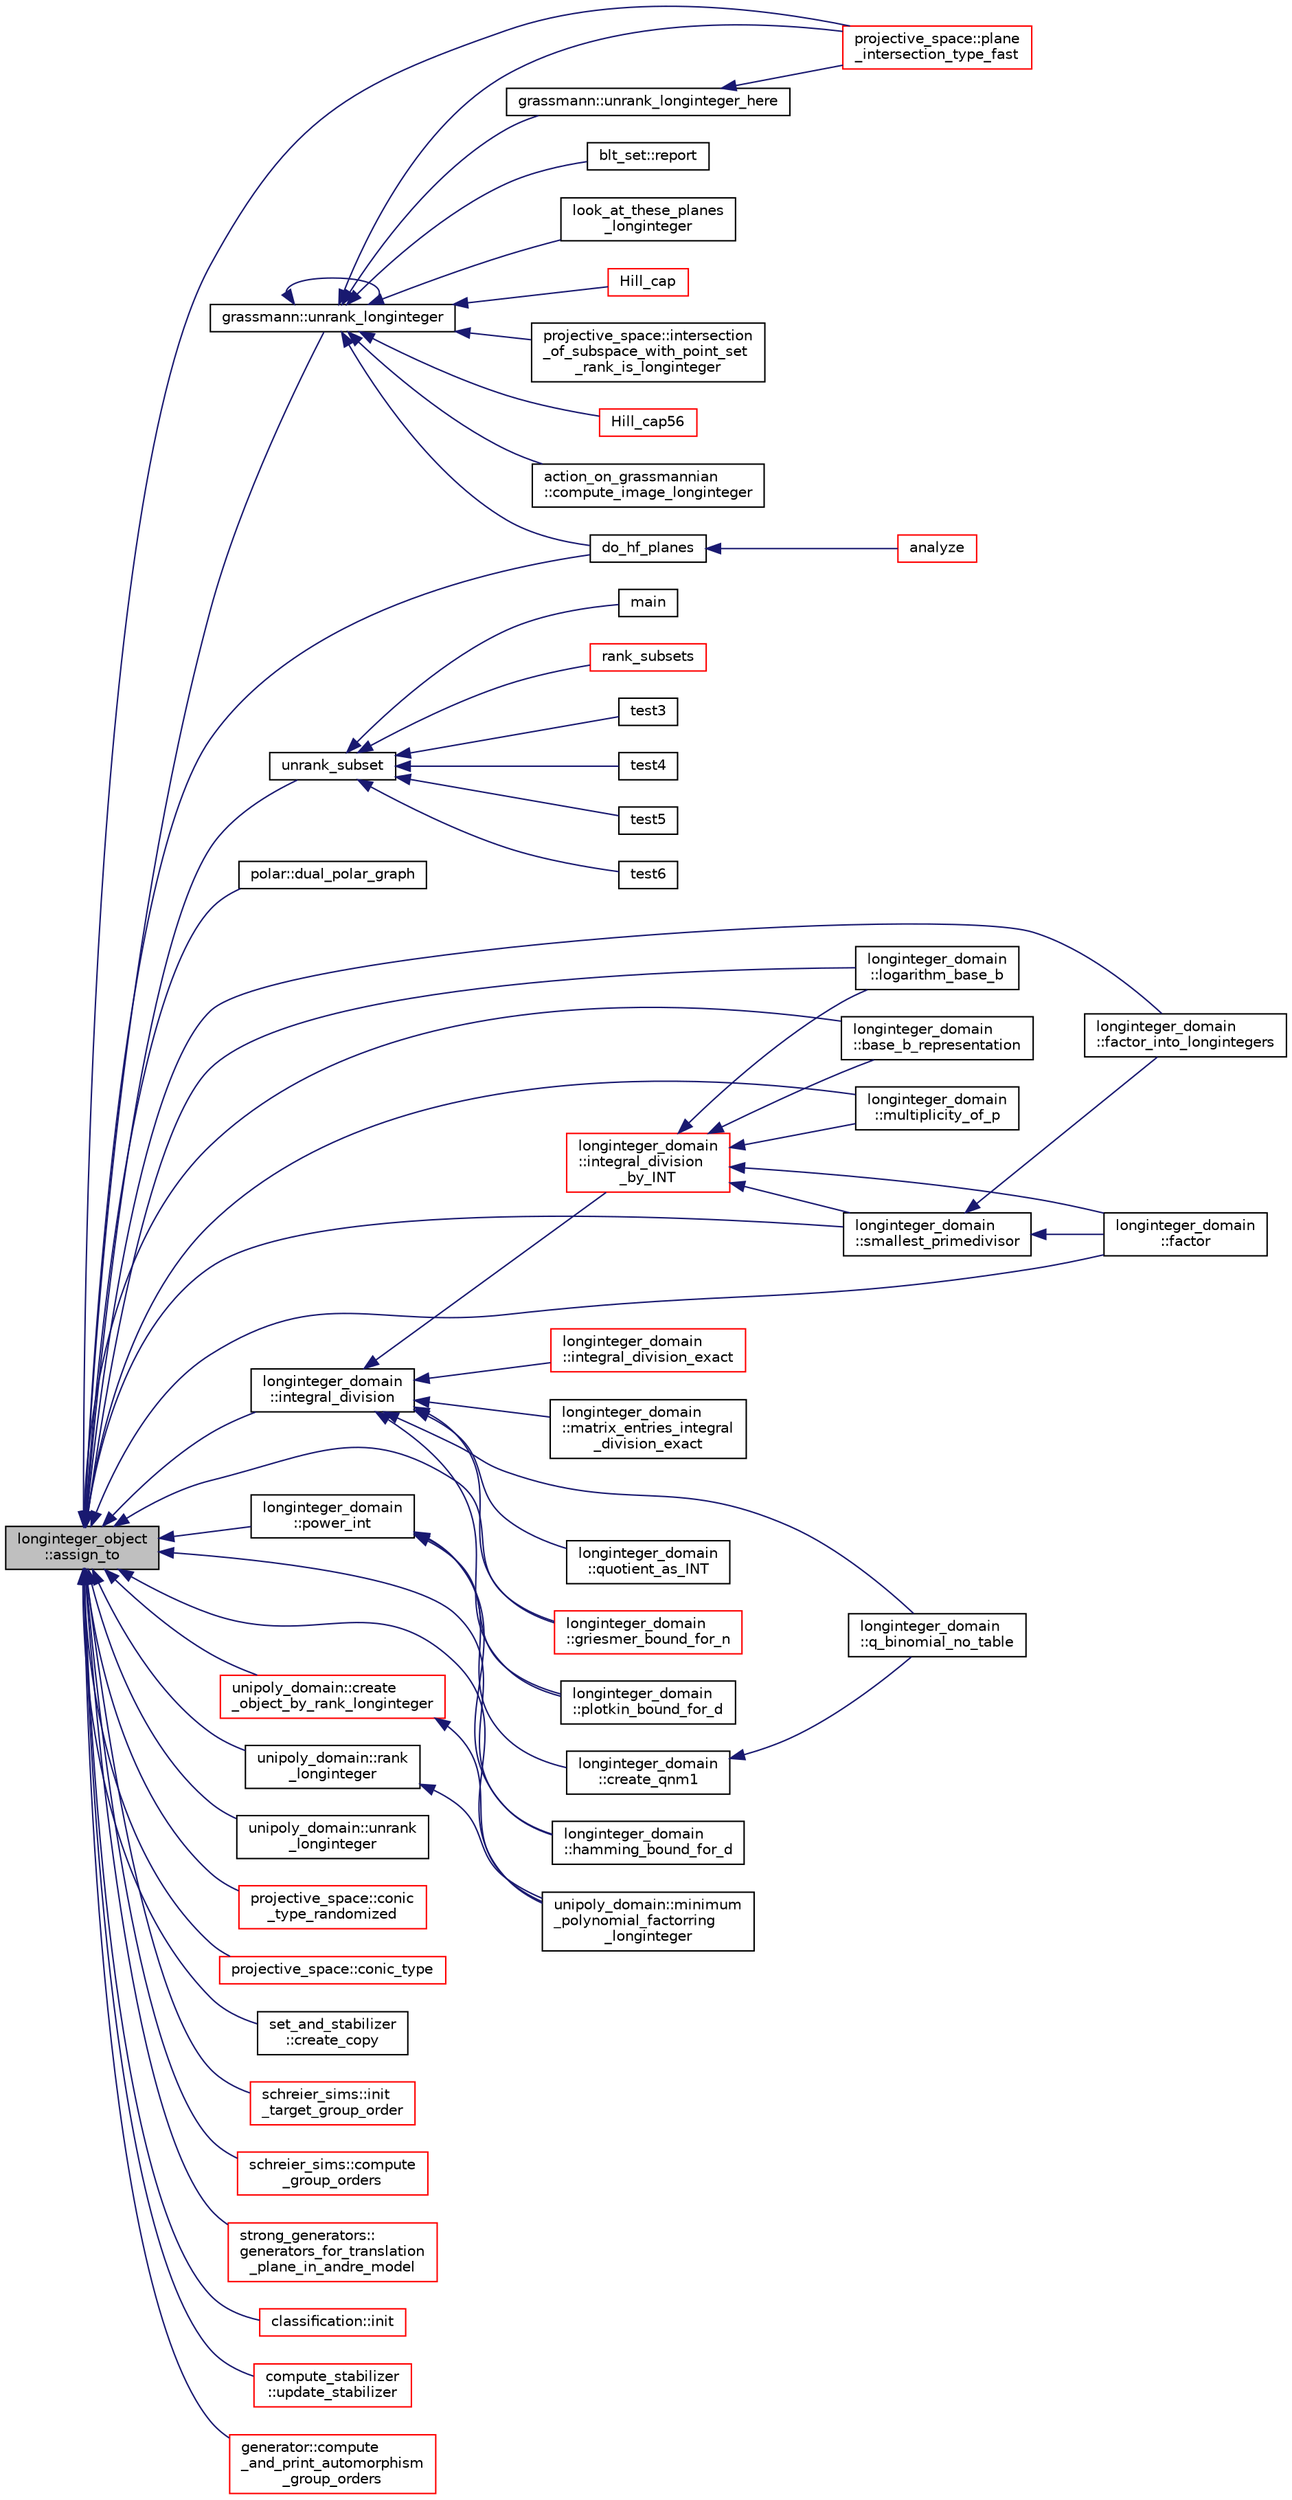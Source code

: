 digraph "longinteger_object::assign_to"
{
  edge [fontname="Helvetica",fontsize="10",labelfontname="Helvetica",labelfontsize="10"];
  node [fontname="Helvetica",fontsize="10",shape=record];
  rankdir="LR";
  Node539 [label="longinteger_object\l::assign_to",height=0.2,width=0.4,color="black", fillcolor="grey75", style="filled", fontcolor="black"];
  Node539 -> Node540 [dir="back",color="midnightblue",fontsize="10",style="solid",fontname="Helvetica"];
  Node540 [label="grassmann::unrank_longinteger",height=0.2,width=0.4,color="black", fillcolor="white", style="filled",URL="$df/d02/classgrassmann.html#aede73ec7ffd4596b9b9953f5583bdc76"];
  Node540 -> Node541 [dir="back",color="midnightblue",fontsize="10",style="solid",fontname="Helvetica"];
  Node541 [label="blt_set::report",height=0.2,width=0.4,color="black", fillcolor="white", style="filled",URL="$d1/d3d/classblt__set.html#a6b19f88bd2b92ebfba7e7c362eb9065c"];
  Node540 -> Node542 [dir="back",color="midnightblue",fontsize="10",style="solid",fontname="Helvetica"];
  Node542 [label="grassmann::unrank_longinteger_here",height=0.2,width=0.4,color="black", fillcolor="white", style="filled",URL="$df/d02/classgrassmann.html#a0e7283e3925e266cb18b6a3557822ab9"];
  Node542 -> Node543 [dir="back",color="midnightblue",fontsize="10",style="solid",fontname="Helvetica"];
  Node543 [label="projective_space::plane\l_intersection_type_fast",height=0.2,width=0.4,color="red", fillcolor="white", style="filled",URL="$d2/d17/classprojective__space.html#ac67be7eb594ae22dc8f1e5235f341d2d"];
  Node540 -> Node540 [dir="back",color="midnightblue",fontsize="10",style="solid",fontname="Helvetica"];
  Node540 -> Node555 [dir="back",color="midnightblue",fontsize="10",style="solid",fontname="Helvetica"];
  Node555 [label="do_hf_planes",height=0.2,width=0.4,color="black", fillcolor="white", style="filled",URL="$da/d90/analyze_8_c.html#adf9effb991b2333b4c8b174b3144c88e"];
  Node555 -> Node556 [dir="back",color="midnightblue",fontsize="10",style="solid",fontname="Helvetica"];
  Node556 [label="analyze",height=0.2,width=0.4,color="red", fillcolor="white", style="filled",URL="$da/d90/analyze_8_c.html#aa0c05ca3fc5b1b83451c5a4928234f5e"];
  Node540 -> Node558 [dir="back",color="midnightblue",fontsize="10",style="solid",fontname="Helvetica"];
  Node558 [label="look_at_these_planes\l_longinteger",height=0.2,width=0.4,color="black", fillcolor="white", style="filled",URL="$da/d90/analyze_8_c.html#ae230005122bb89f7409f5937134b73bf"];
  Node540 -> Node559 [dir="back",color="midnightblue",fontsize="10",style="solid",fontname="Helvetica"];
  Node559 [label="Hill_cap",height=0.2,width=0.4,color="red", fillcolor="white", style="filled",URL="$da/d28/hill_8_c.html#a7c2543fe497e681d4b492b16ea7f933e"];
  Node540 -> Node561 [dir="back",color="midnightblue",fontsize="10",style="solid",fontname="Helvetica"];
  Node561 [label="projective_space::intersection\l_of_subspace_with_point_set\l_rank_is_longinteger",height=0.2,width=0.4,color="black", fillcolor="white", style="filled",URL="$d2/d17/classprojective__space.html#afd482c5fb30b0367fe9b0463dc085282"];
  Node540 -> Node543 [dir="back",color="midnightblue",fontsize="10",style="solid",fontname="Helvetica"];
  Node540 -> Node562 [dir="back",color="midnightblue",fontsize="10",style="solid",fontname="Helvetica"];
  Node562 [label="Hill_cap56",height=0.2,width=0.4,color="red", fillcolor="white", style="filled",URL="$df/d74/tl__geometry_8h.html#ad7fc0ff2bf8455ab25e170c6930047a6"];
  Node540 -> Node564 [dir="back",color="midnightblue",fontsize="10",style="solid",fontname="Helvetica"];
  Node564 [label="action_on_grassmannian\l::compute_image_longinteger",height=0.2,width=0.4,color="black", fillcolor="white", style="filled",URL="$d9/ddf/classaction__on__grassmannian.html#ae0e0b51cf789ec134e6e4079f6fd491a"];
  Node539 -> Node565 [dir="back",color="midnightblue",fontsize="10",style="solid",fontname="Helvetica"];
  Node565 [label="unrank_subset",height=0.2,width=0.4,color="black", fillcolor="white", style="filled",URL="$de/ded/test2_8_c.html#a6e62c789be7f7dbbd6b92e0bd4d23fb6"];
  Node565 -> Node566 [dir="back",color="midnightblue",fontsize="10",style="solid",fontname="Helvetica"];
  Node566 [label="main",height=0.2,width=0.4,color="black", fillcolor="white", style="filled",URL="$df/d70/apps_2combinatorics_2nauty_8_c.html#a3c04138a5bfe5d72780bb7e82a18e627"];
  Node565 -> Node567 [dir="back",color="midnightblue",fontsize="10",style="solid",fontname="Helvetica"];
  Node567 [label="rank_subsets",height=0.2,width=0.4,color="red", fillcolor="white", style="filled",URL="$df/d47/rank__anything_8_c.html#a86230af3031e0c6e6075674d14788942"];
  Node565 -> Node569 [dir="back",color="midnightblue",fontsize="10",style="solid",fontname="Helvetica"];
  Node569 [label="test3",height=0.2,width=0.4,color="black", fillcolor="white", style="filled",URL="$de/ded/test2_8_c.html#a6d0455dd5c30adda100e95f0423c786e"];
  Node565 -> Node570 [dir="back",color="midnightblue",fontsize="10",style="solid",fontname="Helvetica"];
  Node570 [label="test4",height=0.2,width=0.4,color="black", fillcolor="white", style="filled",URL="$de/ded/test2_8_c.html#a327d8cef466a7560ead5eb3995c0cbae"];
  Node565 -> Node571 [dir="back",color="midnightblue",fontsize="10",style="solid",fontname="Helvetica"];
  Node571 [label="test5",height=0.2,width=0.4,color="black", fillcolor="white", style="filled",URL="$de/ded/test2_8_c.html#a8e1be3038bbc558f32a409f076126c33"];
  Node565 -> Node572 [dir="back",color="midnightblue",fontsize="10",style="solid",fontname="Helvetica"];
  Node572 [label="test6",height=0.2,width=0.4,color="black", fillcolor="white", style="filled",URL="$de/ded/test2_8_c.html#a9725331980ffa46dc478f6728c4e57ce"];
  Node539 -> Node555 [dir="back",color="midnightblue",fontsize="10",style="solid",fontname="Helvetica"];
  Node539 -> Node573 [dir="back",color="midnightblue",fontsize="10",style="solid",fontname="Helvetica"];
  Node573 [label="polar::dual_polar_graph",height=0.2,width=0.4,color="black", fillcolor="white", style="filled",URL="$da/d1c/classpolar.html#a6e5e2b0d9d3447cac72cb82ce3d2e9e5"];
  Node539 -> Node574 [dir="back",color="midnightblue",fontsize="10",style="solid",fontname="Helvetica"];
  Node574 [label="longinteger_domain\l::integral_division",height=0.2,width=0.4,color="black", fillcolor="white", style="filled",URL="$d2/d7a/classlonginteger__domain.html#a1ecbac0518646945d9633a86844846aa"];
  Node574 -> Node575 [dir="back",color="midnightblue",fontsize="10",style="solid",fontname="Helvetica"];
  Node575 [label="longinteger_domain\l::quotient_as_INT",height=0.2,width=0.4,color="black", fillcolor="white", style="filled",URL="$d2/d7a/classlonginteger__domain.html#ab619f70e755ae7b191a9ea46f73baa5e"];
  Node574 -> Node576 [dir="back",color="midnightblue",fontsize="10",style="solid",fontname="Helvetica"];
  Node576 [label="longinteger_domain\l::integral_division_exact",height=0.2,width=0.4,color="red", fillcolor="white", style="filled",URL="$d2/d7a/classlonginteger__domain.html#a76549e2ed11fd120ccb7d928b31d0ac7"];
  Node574 -> Node578 [dir="back",color="midnightblue",fontsize="10",style="solid",fontname="Helvetica"];
  Node578 [label="longinteger_domain\l::integral_division\l_by_INT",height=0.2,width=0.4,color="red", fillcolor="white", style="filled",URL="$d2/d7a/classlonginteger__domain.html#a5184e0be0edaa5f5de9f332b033d66d1"];
  Node578 -> Node579 [dir="back",color="midnightblue",fontsize="10",style="solid",fontname="Helvetica"];
  Node579 [label="longinteger_domain\l::logarithm_base_b",height=0.2,width=0.4,color="black", fillcolor="white", style="filled",URL="$d2/d7a/classlonginteger__domain.html#a48ced88854ffc8207e85527bf01560ee"];
  Node578 -> Node580 [dir="back",color="midnightblue",fontsize="10",style="solid",fontname="Helvetica"];
  Node580 [label="longinteger_domain\l::base_b_representation",height=0.2,width=0.4,color="black", fillcolor="white", style="filled",URL="$d2/d7a/classlonginteger__domain.html#abe671698af1fc0150d7adb18975788fc"];
  Node578 -> Node585 [dir="back",color="midnightblue",fontsize="10",style="solid",fontname="Helvetica"];
  Node585 [label="longinteger_domain\l::multiplicity_of_p",height=0.2,width=0.4,color="black", fillcolor="white", style="filled",URL="$d2/d7a/classlonginteger__domain.html#a174b2ce4be57b455dee7c9562c56378b"];
  Node578 -> Node582 [dir="back",color="midnightblue",fontsize="10",style="solid",fontname="Helvetica"];
  Node582 [label="longinteger_domain\l::smallest_primedivisor",height=0.2,width=0.4,color="black", fillcolor="white", style="filled",URL="$d2/d7a/classlonginteger__domain.html#a70d8dddc346b041c751a135e793a2689"];
  Node582 -> Node583 [dir="back",color="midnightblue",fontsize="10",style="solid",fontname="Helvetica"];
  Node583 [label="longinteger_domain\l::factor_into_longintegers",height=0.2,width=0.4,color="black", fillcolor="white", style="filled",URL="$d2/d7a/classlonginteger__domain.html#aba5c9b9b4a3286551fb3bc5e102e2b63"];
  Node582 -> Node584 [dir="back",color="midnightblue",fontsize="10",style="solid",fontname="Helvetica"];
  Node584 [label="longinteger_domain\l::factor",height=0.2,width=0.4,color="black", fillcolor="white", style="filled",URL="$d2/d7a/classlonginteger__domain.html#a2224c4efabb173607589de9b5d91cad0"];
  Node578 -> Node584 [dir="back",color="midnightblue",fontsize="10",style="solid",fontname="Helvetica"];
  Node574 -> Node592 [dir="back",color="midnightblue",fontsize="10",style="solid",fontname="Helvetica"];
  Node592 [label="longinteger_domain\l::q_binomial_no_table",height=0.2,width=0.4,color="black", fillcolor="white", style="filled",URL="$d2/d7a/classlonginteger__domain.html#a2e84c4789cedf65f616992c323a7f610"];
  Node574 -> Node593 [dir="back",color="midnightblue",fontsize="10",style="solid",fontname="Helvetica"];
  Node593 [label="longinteger_domain\l::matrix_entries_integral\l_division_exact",height=0.2,width=0.4,color="black", fillcolor="white", style="filled",URL="$d2/d7a/classlonginteger__domain.html#afe1bea3b6cf40deb75db9fc54d4f4676"];
  Node574 -> Node594 [dir="back",color="midnightblue",fontsize="10",style="solid",fontname="Helvetica"];
  Node594 [label="longinteger_domain\l::plotkin_bound_for_d",height=0.2,width=0.4,color="black", fillcolor="white", style="filled",URL="$d2/d7a/classlonginteger__domain.html#ad8c2e4994b290f8ddf97e431f613e9da"];
  Node574 -> Node595 [dir="back",color="midnightblue",fontsize="10",style="solid",fontname="Helvetica"];
  Node595 [label="longinteger_domain\l::griesmer_bound_for_n",height=0.2,width=0.4,color="red", fillcolor="white", style="filled",URL="$d2/d7a/classlonginteger__domain.html#af4d670e98c803dbce5433484af0e7b7d"];
  Node539 -> Node579 [dir="back",color="midnightblue",fontsize="10",style="solid",fontname="Helvetica"];
  Node539 -> Node580 [dir="back",color="midnightblue",fontsize="10",style="solid",fontname="Helvetica"];
  Node539 -> Node597 [dir="back",color="midnightblue",fontsize="10",style="solid",fontname="Helvetica"];
  Node597 [label="longinteger_domain\l::power_int",height=0.2,width=0.4,color="black", fillcolor="white", style="filled",URL="$d2/d7a/classlonginteger__domain.html#adcc45b3b48746fa78c20881cd2553ab6"];
  Node597 -> Node598 [dir="back",color="midnightblue",fontsize="10",style="solid",fontname="Helvetica"];
  Node598 [label="longinteger_domain\l::create_qnm1",height=0.2,width=0.4,color="black", fillcolor="white", style="filled",URL="$d2/d7a/classlonginteger__domain.html#a8d4b3ebcbc9af0e6516be0bd2743f61d"];
  Node598 -> Node592 [dir="back",color="midnightblue",fontsize="10",style="solid",fontname="Helvetica"];
  Node597 -> Node599 [dir="back",color="midnightblue",fontsize="10",style="solid",fontname="Helvetica"];
  Node599 [label="longinteger_domain\l::hamming_bound_for_d",height=0.2,width=0.4,color="black", fillcolor="white", style="filled",URL="$d2/d7a/classlonginteger__domain.html#a8286a3807d17fc93efa298fe34b5428b"];
  Node597 -> Node594 [dir="back",color="midnightblue",fontsize="10",style="solid",fontname="Helvetica"];
  Node539 -> Node585 [dir="back",color="midnightblue",fontsize="10",style="solid",fontname="Helvetica"];
  Node539 -> Node582 [dir="back",color="midnightblue",fontsize="10",style="solid",fontname="Helvetica"];
  Node539 -> Node583 [dir="back",color="midnightblue",fontsize="10",style="solid",fontname="Helvetica"];
  Node539 -> Node584 [dir="back",color="midnightblue",fontsize="10",style="solid",fontname="Helvetica"];
  Node539 -> Node599 [dir="back",color="midnightblue",fontsize="10",style="solid",fontname="Helvetica"];
  Node539 -> Node595 [dir="back",color="midnightblue",fontsize="10",style="solid",fontname="Helvetica"];
  Node539 -> Node600 [dir="back",color="midnightblue",fontsize="10",style="solid",fontname="Helvetica"];
  Node600 [label="unipoly_domain::create\l_object_by_rank_longinteger",height=0.2,width=0.4,color="red", fillcolor="white", style="filled",URL="$da/d3c/classunipoly__domain.html#ae0253c2cb878d008f01b59ec4a61a1a7"];
  Node600 -> Node602 [dir="back",color="midnightblue",fontsize="10",style="solid",fontname="Helvetica"];
  Node602 [label="unipoly_domain::minimum\l_polynomial_factorring\l_longinteger",height=0.2,width=0.4,color="black", fillcolor="white", style="filled",URL="$da/d3c/classunipoly__domain.html#a2c953e21fad2df88627ac8a289f3a77b"];
  Node539 -> Node603 [dir="back",color="midnightblue",fontsize="10",style="solid",fontname="Helvetica"];
  Node603 [label="unipoly_domain::unrank\l_longinteger",height=0.2,width=0.4,color="black", fillcolor="white", style="filled",URL="$da/d3c/classunipoly__domain.html#a04097bd4234a2078e84f7474496a3e19"];
  Node539 -> Node604 [dir="back",color="midnightblue",fontsize="10",style="solid",fontname="Helvetica"];
  Node604 [label="unipoly_domain::rank\l_longinteger",height=0.2,width=0.4,color="black", fillcolor="white", style="filled",URL="$da/d3c/classunipoly__domain.html#a555bcddca6df95430fa098a5cc9fcd19"];
  Node604 -> Node602 [dir="back",color="midnightblue",fontsize="10",style="solid",fontname="Helvetica"];
  Node539 -> Node602 [dir="back",color="midnightblue",fontsize="10",style="solid",fontname="Helvetica"];
  Node539 -> Node543 [dir="back",color="midnightblue",fontsize="10",style="solid",fontname="Helvetica"];
  Node539 -> Node605 [dir="back",color="midnightblue",fontsize="10",style="solid",fontname="Helvetica"];
  Node605 [label="projective_space::conic\l_type_randomized",height=0.2,width=0.4,color="red", fillcolor="white", style="filled",URL="$d2/d17/classprojective__space.html#af486b51daa10b4de0c8b50fb5c1c2ee7"];
  Node539 -> Node609 [dir="back",color="midnightblue",fontsize="10",style="solid",fontname="Helvetica"];
  Node609 [label="projective_space::conic_type",height=0.2,width=0.4,color="red", fillcolor="white", style="filled",URL="$d2/d17/classprojective__space.html#af5a8dcbc4bbe1638c3037b949b3b3306"];
  Node539 -> Node615 [dir="back",color="midnightblue",fontsize="10",style="solid",fontname="Helvetica"];
  Node615 [label="set_and_stabilizer\l::create_copy",height=0.2,width=0.4,color="black", fillcolor="white", style="filled",URL="$de/df6/classset__and__stabilizer.html#a18a850b9c8a562a79f78a8bed6357acc"];
  Node539 -> Node616 [dir="back",color="midnightblue",fontsize="10",style="solid",fontname="Helvetica"];
  Node616 [label="schreier_sims::init\l_target_group_order",height=0.2,width=0.4,color="red", fillcolor="white", style="filled",URL="$d0/da8/classschreier__sims.html#af495ce69982ff0d5ceb09b40db328f60"];
  Node539 -> Node626 [dir="back",color="midnightblue",fontsize="10",style="solid",fontname="Helvetica"];
  Node626 [label="schreier_sims::compute\l_group_orders",height=0.2,width=0.4,color="red", fillcolor="white", style="filled",URL="$d0/da8/classschreier__sims.html#a2a6c775290e7dd8fd4404816dcc23421"];
  Node539 -> Node629 [dir="back",color="midnightblue",fontsize="10",style="solid",fontname="Helvetica"];
  Node629 [label="strong_generators::\lgenerators_for_translation\l_plane_in_andre_model",height=0.2,width=0.4,color="red", fillcolor="white", style="filled",URL="$dc/d09/classstrong__generators.html#aceefa8f4e00918ef0c4e9899a6d892ac"];
  Node539 -> Node631 [dir="back",color="midnightblue",fontsize="10",style="solid",fontname="Helvetica"];
  Node631 [label="classification::init",height=0.2,width=0.4,color="red", fillcolor="white", style="filled",URL="$d0/dff/classclassification.html#ac299170ae2796ee29a2a509ec0641125"];
  Node539 -> Node642 [dir="back",color="midnightblue",fontsize="10",style="solid",fontname="Helvetica"];
  Node642 [label="compute_stabilizer\l::update_stabilizer",height=0.2,width=0.4,color="red", fillcolor="white", style="filled",URL="$d8/d30/classcompute__stabilizer.html#a9d7978a6326dc7f0935f557f0828ed8e"];
  Node539 -> Node655 [dir="back",color="midnightblue",fontsize="10",style="solid",fontname="Helvetica"];
  Node655 [label="generator::compute\l_and_print_automorphism\l_group_orders",height=0.2,width=0.4,color="red", fillcolor="white", style="filled",URL="$d7/d73/classgenerator.html#a97568500aaf76ce2d931cef80a25ee57"];
}
